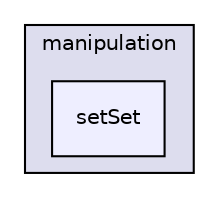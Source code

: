 digraph "applications/utilities/mesh/manipulation/setSet" {
  bgcolor=transparent;
  compound=true
  node [ fontsize="10", fontname="Helvetica"];
  edge [ labelfontsize="10", labelfontname="Helvetica"];
  subgraph clusterdir_15449a1ef4a09517cc5e2efa6b11565e {
    graph [ bgcolor="#ddddee", pencolor="black", label="manipulation" fontname="Helvetica", fontsize="10", URL="dir_15449a1ef4a09517cc5e2efa6b11565e.html"]
  dir_a7cff17b01cd6a5be83da96db1d82180 [shape=box, label="setSet", style="filled", fillcolor="#eeeeff", pencolor="black", URL="dir_a7cff17b01cd6a5be83da96db1d82180.html"];
  }
}
